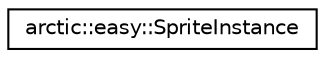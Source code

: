 digraph "Graphical Class Hierarchy"
{
 // LATEX_PDF_SIZE
  edge [fontname="Helvetica",fontsize="10",labelfontname="Helvetica",labelfontsize="10"];
  node [fontname="Helvetica",fontsize="10",shape=record];
  rankdir="LR";
  Node0 [label="arctic::easy::SpriteInstance",height=0.2,width=0.4,color="black", fillcolor="white", style="filled",URL="$classarctic_1_1easy_1_1_sprite_instance.html",tooltip=" "];
}
